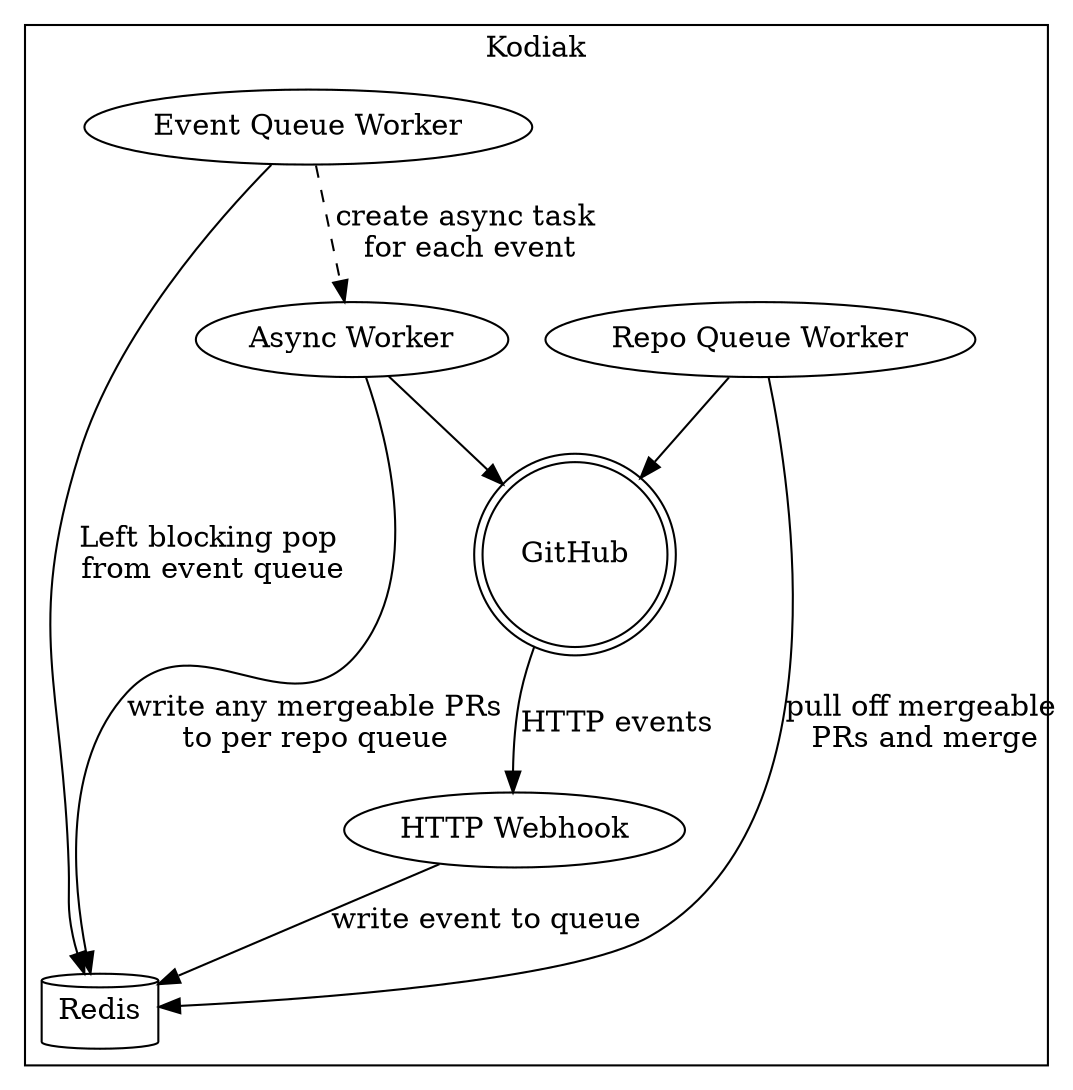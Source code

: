 digraph Kodiak {

  "GitHub"[shape=doublecircle]

  "GitHub" -> "HTTP Webhook"[label="HTTP events", weight=0]


  subgraph cluster_kodiak {
    label = "Kodiak"

    "HTTP Webhook" -> Redis[label="write event to queue", weight=0]
    Redis[shape=cylinder]

    "Repo Queue Worker" -> Redis [label="pull off mergeable\n PRs and merge"]
    "Repo Queue Worker" -> "GitHub"
    "Async Worker" -> "GitHub"

    "Async Worker" -> Redis[label="write any mergeable PRs\nto per repo queue"]

    "Event Queue Worker" -> Redis[label="Left blocking pop \nfrom event queue"]
    "Event Queue Worker" -> "Async Worker"[style="dashed", label="create async task \nfor each event"]
  }

}
